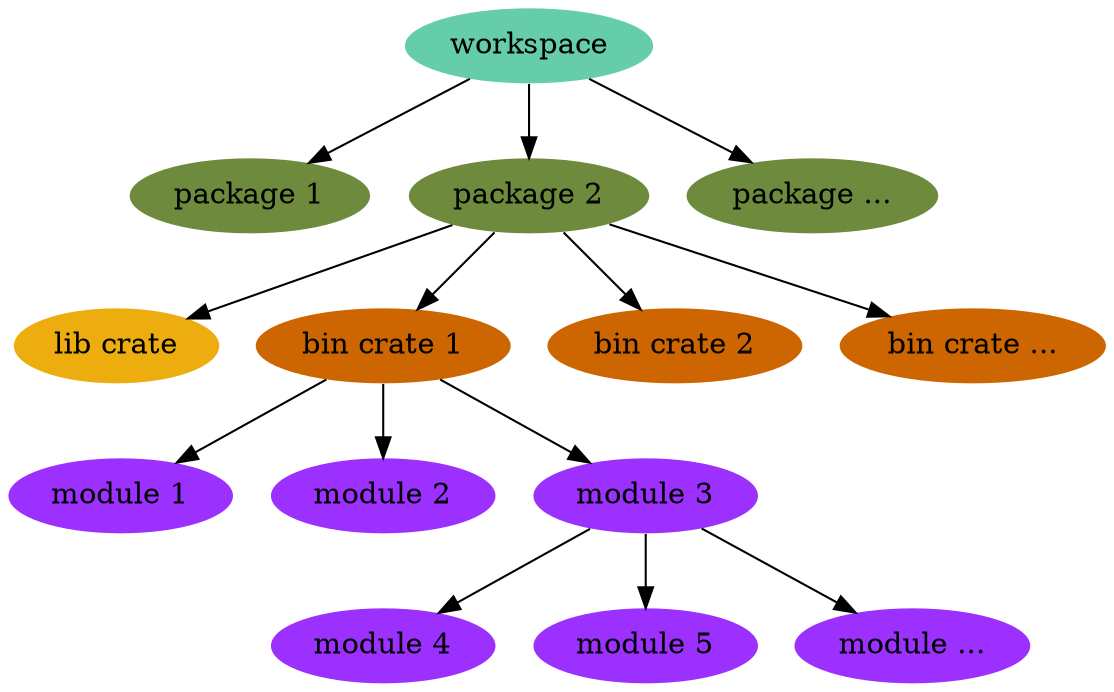 digraph proj_structure {
    // high-res
    graph [dpi = 300;];
    // transparent
    bgcolor = "#ffffff40";
    node [color = "#00000000";];
    edge [color = black;];
    
    workspace [style = filled;fillcolor = "mediumaquamarine";];
    
    workspace -> "package 1";
    workspace -> "package 2";
    workspace -> "package ...";
    
    "package 1" [style = filled;fillcolor = "darkolivegreen4";];
    "package 2" [style = filled;fillcolor = "darkolivegreen4";];
    "package ..." [style = filled;fillcolor = "darkolivegreen4";];
    
    "package 2" -> "lib crate";
    "package 2" -> "bin crate 1";
    "package 2" -> "bin crate 2";
    "package 2" -> "bin crate ...";
    
    "lib crate" [style = filled;fillcolor = "darkgoldenrod2";];
    "bin crate 1" [style = filled;fillcolor = "darkorange3";];
    "bin crate 2" [style = filled;fillcolor = "darkorange3";];
    "bin crate ..." [style = filled;fillcolor = "darkorange3";];
    
    "bin crate 1" -> "module 1";
    "bin crate 1" -> "module 2";
    "bin crate 1" -> "module 3";
    
    "module 3" -> "module 4";
    "module 3" -> "module 5";
    "module 3" -> "module ...";
    
    "module 1" [style = filled;fillcolor = "purple1";];
    "module 2" [style = filled;fillcolor = "purple1";];
    "module 3" [style = filled;fillcolor = "purple1";];
    "module 4" [style = filled;fillcolor = "purple1";];
    "module 5" [style = filled;fillcolor = "purple1";];
    "module ..." [style = filled;fillcolor = "purple1";];
}